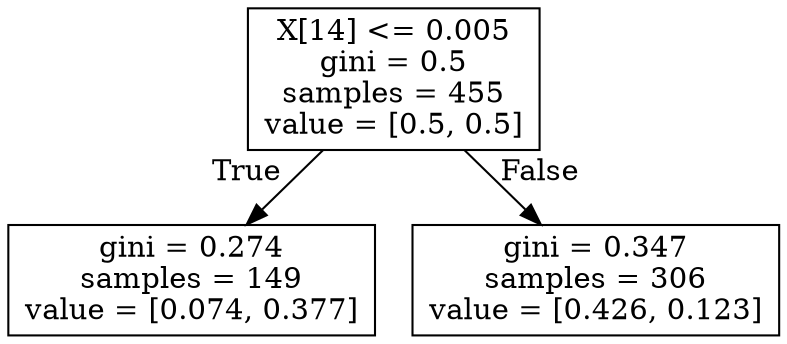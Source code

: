 digraph Tree {
node [shape=box] ;
0 [label="X[14] <= 0.005\ngini = 0.5\nsamples = 455\nvalue = [0.5, 0.5]"] ;
1 [label="gini = 0.274\nsamples = 149\nvalue = [0.074, 0.377]"] ;
0 -> 1 [labeldistance=2.5, labelangle=45, headlabel="True"] ;
2 [label="gini = 0.347\nsamples = 306\nvalue = [0.426, 0.123]"] ;
0 -> 2 [labeldistance=2.5, labelangle=-45, headlabel="False"] ;
}